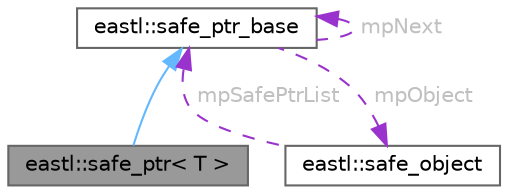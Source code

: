 digraph "eastl::safe_ptr&lt; T &gt;"
{
 // LATEX_PDF_SIZE
  bgcolor="transparent";
  edge [fontname=Helvetica,fontsize=10,labelfontname=Helvetica,labelfontsize=10];
  node [fontname=Helvetica,fontsize=10,shape=box,height=0.2,width=0.4];
  Node1 [id="Node000001",label="eastl::safe_ptr\< T \>",height=0.2,width=0.4,color="gray40", fillcolor="grey60", style="filled", fontcolor="black",tooltip=" "];
  Node2 -> Node1 [id="edge5_Node000001_Node000002",dir="back",color="steelblue1",style="solid",tooltip=" "];
  Node2 [id="Node000002",label="eastl::safe_ptr_base",height=0.2,width=0.4,color="gray40", fillcolor="white", style="filled",URL="$classeastl_1_1safe__ptr__base.html",tooltip=" "];
  Node3 -> Node2 [id="edge6_Node000002_Node000003",dir="back",color="darkorchid3",style="dashed",tooltip=" ",label=" mpObject",fontcolor="grey" ];
  Node3 [id="Node000003",label="eastl::safe_object",height=0.2,width=0.4,color="gray40", fillcolor="white", style="filled",URL="$classeastl_1_1safe__object.html",tooltip=" "];
  Node2 -> Node3 [id="edge7_Node000003_Node000002",dir="back",color="darkorchid3",style="dashed",tooltip=" ",label=" mpSafePtrList",fontcolor="grey" ];
  Node2 -> Node2 [id="edge8_Node000002_Node000002",dir="back",color="darkorchid3",style="dashed",tooltip=" ",label=" mpNext",fontcolor="grey" ];
}
